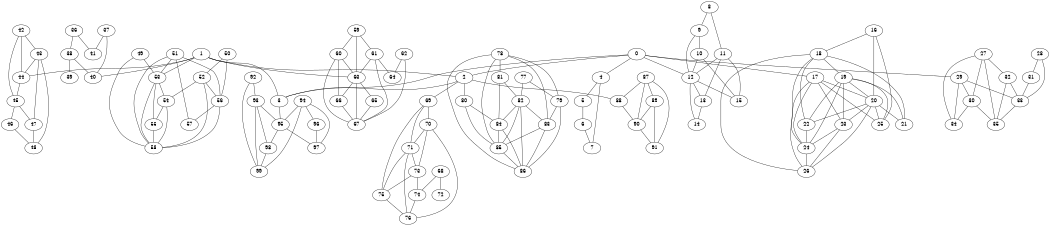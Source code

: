 graph G {
	size=7
	0
	1
	2
	3
	4
	5
	6
	7
	8
	9
	10
	11
	12
	13
	14
	15
	16
	17
	18
	19
	20
	21
	22
	23
	24
	25
	26
	27
	28
	29
	30
	31
	32
	33
	34
	35
	36
	37
	38
	39
	40
	41
	42
	43
	44
	45
	46
	47
	48
	49
	50
	51
	52
	53
	54
	55
	56
	57
	58
	59
	60
	61
	62
	63
	64
	65
	66
	67
	68
	69
	70
	71
	72
	73
	74
	75
	76
	77
	78
	79
	80
	81
	82
	83
	84
	85
	86
	87
	88
	89
	90
	91
	92
	93
	94
	95
	96
	97
	98
	99
	0 -- 29
	0 -- 17
	0 -- 12
	0 -- 4
	0 -- 2
	0 -- 3
	1 -- 63
	1 -- 53
	1 -- 44
	1 -- 40
	1 -- 2
	1 -- 3
	2 -- 88
	2 -- 80
	2 -- 69
	2 -- 3
	3 -- 95
	4 -- 5
	4 -- 7
	5 -- 6
	6 -- 7
	8 -- 9
	8 -- 11
	9 -- 10
	9 -- 12
	10 -- 12
	10 -- 15
	11 -- 12
	11 -- 13
	11 -- 15
	12 -- 13
	12 -- 14
	12 -- 15
	13 -- 14
	16 -- 18
	16 -- 20
	16 -- 25
	17 -- 20
	17 -- 23
	17 -- 24
	17 -- 25
	17 -- 26
	18 -- 19
	18 -- 21
	18 -- 22
	18 -- 24
	18 -- 26
	19 -- 20
	19 -- 21
	19 -- 22
	19 -- 23
	19 -- 24
	19 -- 25
	20 -- 21
	20 -- 22
	20 -- 23
	20 -- 25
	20 -- 26
	22 -- 24
	23 -- 24
	23 -- 26
	24 -- 26
	27 -- 30
	27 -- 32
	27 -- 34
	27 -- 35
	28 -- 31
	28 -- 33
	29 -- 30
	29 -- 33
	29 -- 34
	30 -- 34
	30 -- 35
	31 -- 33
	32 -- 33
	32 -- 35
	33 -- 35
	36 -- 38
	36 -- 41
	37 -- 40
	37 -- 41
	38 -- 39
	38 -- 40
	42 -- 43
	42 -- 44
	42 -- 45
	43 -- 44
	43 -- 47
	43 -- 48
	44 -- 45
	45 -- 46
	45 -- 47
	46 -- 48
	47 -- 48
	49 -- 53
	49 -- 58
	50 -- 52
	50 -- 56
	51 -- 53
	51 -- 56
	51 -- 57
	51 -- 58
	52 -- 54
	52 -- 56
	52 -- 58
	53 -- 54
	53 -- 55
	53 -- 58
	54 -- 55
	54 -- 58
	55 -- 58
	56 -- 57
	56 -- 58
	59 -- 60
	59 -- 61
	59 -- 63
	60 -- 63
	60 -- 66
	60 -- 67
	61 -- 63
	61 -- 64
	61 -- 67
	62 -- 64
	62 -- 67
	63 -- 65
	63 -- 66
	63 -- 67
	65 -- 67
	66 -- 67
	68 -- 72
	68 -- 74
	69 -- 70
	69 -- 71
	69 -- 75
	70 -- 71
	70 -- 73
	70 -- 76
	71 -- 73
	71 -- 75
	71 -- 76
	73 -- 74
	73 -- 75
	74 -- 76
	75 -- 76
	77 -- 79
	77 -- 82
	78 -- 79
	78 -- 81
	78 -- 83
	78 -- 85
	78 -- 86
	79 -- 83
	79 -- 86
	80 -- 84
	80 -- 85
	81 -- 82
	81 -- 84
	82 -- 83
	82 -- 84
	82 -- 85
	82 -- 86
	83 -- 85
	83 -- 86
	84 -- 85
	84 -- 86
	85 -- 86
	87 -- 88
	87 -- 89
	87 -- 90
	87 -- 91
	88 -- 90
	89 -- 90
	89 -- 91
	90 -- 91
	92 -- 93
	92 -- 99
	93 -- 95
	93 -- 98
	93 -- 99
	94 -- 95
	94 -- 96
	94 -- 97
	94 -- 99
	95 -- 97
	95 -- 98
	96 -- 97
	98 -- 99
}

